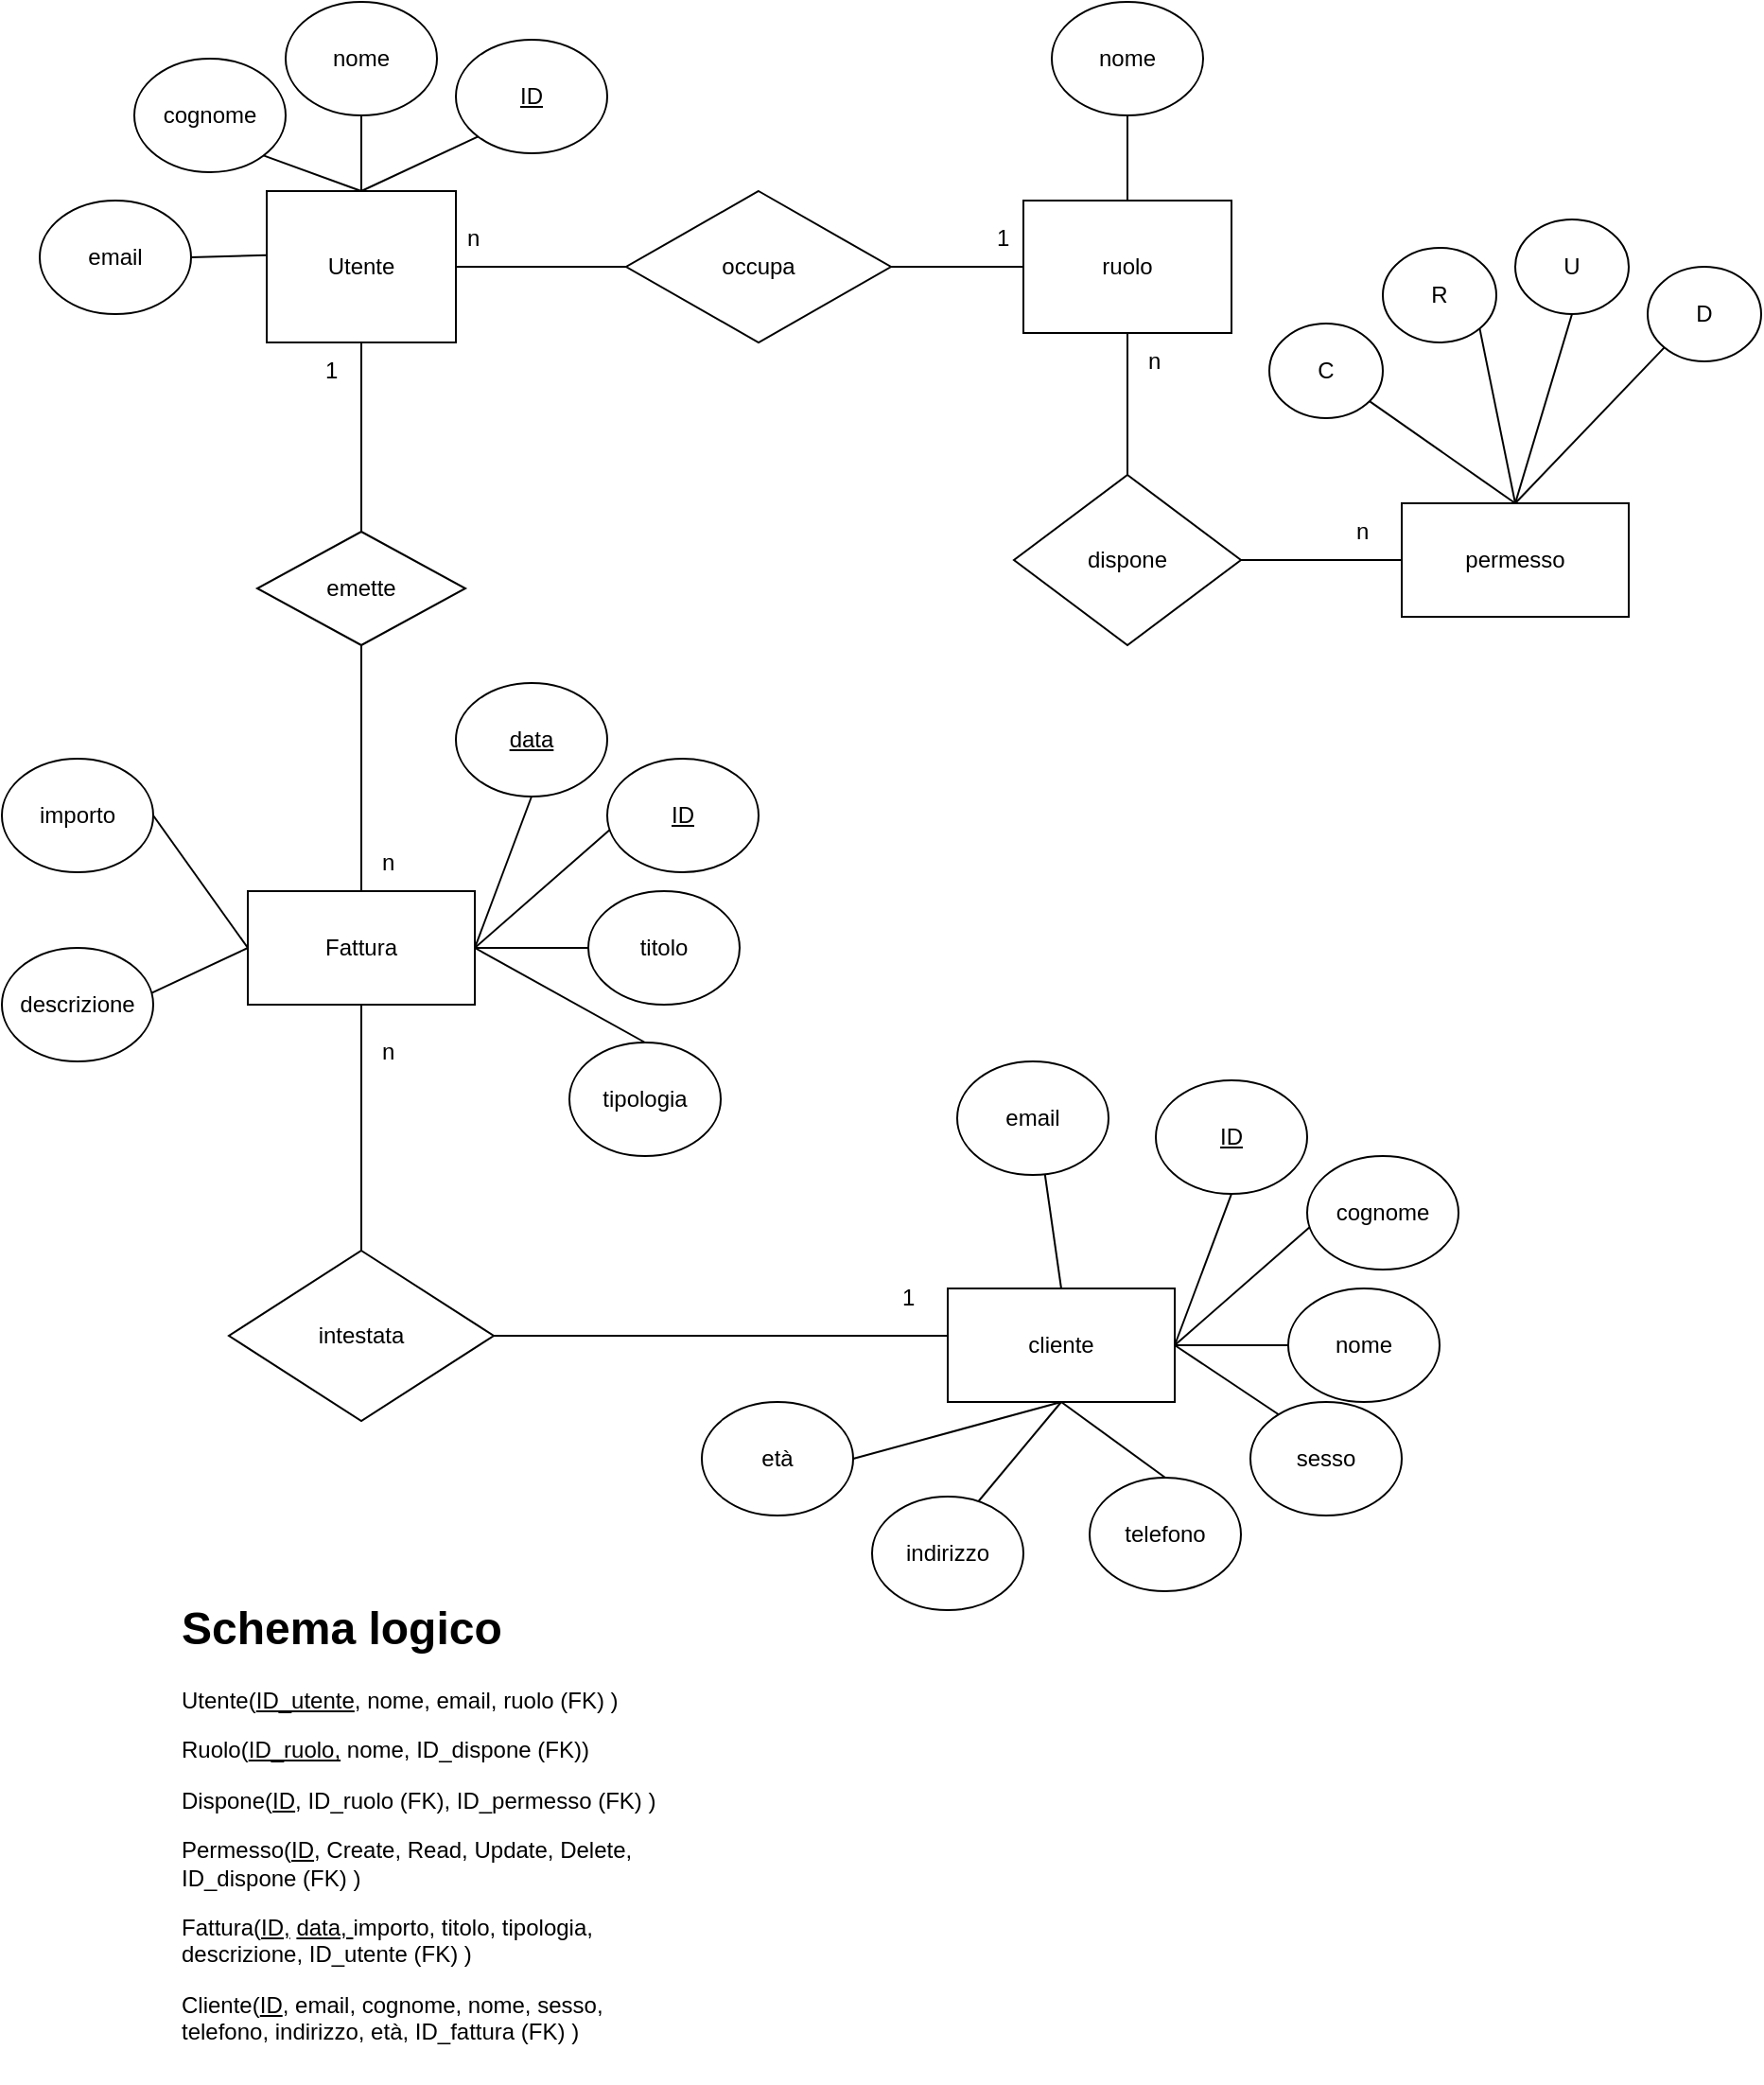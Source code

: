 <mxfile version="20.8.5" type="google"><diagram id="R2lEEEUBdFMjLlhIrx00" name="Page-1"><mxGraphModel grid="1" page="1" gridSize="10" guides="1" tooltips="1" connect="1" arrows="1" fold="1" pageScale="1" pageWidth="850" pageHeight="1100" math="0" shadow="0" extFonts="Permanent Marker^https://fonts.googleapis.com/css?family=Permanent+Marker"><root><mxCell id="0"/><mxCell id="1" parent="0"/><mxCell id="EKBfbG1-50Ia3zOXypD2-1" value="Utente" style="rounded=0;whiteSpace=wrap;html=1;" vertex="1" parent="1"><mxGeometry x="60" y="110" width="100" height="80" as="geometry"/></mxCell><mxCell id="EKBfbG1-50Ia3zOXypD2-2" value="occupa" style="rhombus;whiteSpace=wrap;html=1;" vertex="1" parent="1"><mxGeometry x="250" y="110" width="140" height="80" as="geometry"/></mxCell><mxCell id="EKBfbG1-50Ia3zOXypD2-4" value="ruolo" style="rounded=0;whiteSpace=wrap;html=1;" vertex="1" parent="1"><mxGeometry x="460" y="115" width="110" height="70" as="geometry"/></mxCell><mxCell id="EKBfbG1-50Ia3zOXypD2-6" value="dispone" style="rhombus;whiteSpace=wrap;html=1;" vertex="1" parent="1"><mxGeometry x="455" y="260" width="120" height="90" as="geometry"/></mxCell><mxCell id="EKBfbG1-50Ia3zOXypD2-8" value="permesso" style="rounded=0;whiteSpace=wrap;html=1;" vertex="1" parent="1"><mxGeometry x="660" y="275" width="120" height="60" as="geometry"/></mxCell><mxCell id="EKBfbG1-50Ia3zOXypD2-13" value="C" style="ellipse;whiteSpace=wrap;html=1;" vertex="1" parent="1"><mxGeometry x="590" y="180" width="60" height="50" as="geometry"/></mxCell><mxCell id="EKBfbG1-50Ia3zOXypD2-14" value="R" style="ellipse;whiteSpace=wrap;html=1;" vertex="1" parent="1"><mxGeometry x="650" y="140" width="60" height="50" as="geometry"/></mxCell><mxCell id="EKBfbG1-50Ia3zOXypD2-15" value="U" style="ellipse;whiteSpace=wrap;html=1;" vertex="1" parent="1"><mxGeometry x="720" y="125" width="60" height="50" as="geometry"/></mxCell><mxCell id="EKBfbG1-50Ia3zOXypD2-16" value="D" style="ellipse;whiteSpace=wrap;html=1;" vertex="1" parent="1"><mxGeometry x="790" y="150" width="60" height="50" as="geometry"/></mxCell><mxCell id="EKBfbG1-50Ia3zOXypD2-25" value="" style="endArrow=none;html=1;rounded=0;entryX=0.5;entryY=0;entryDx=0;entryDy=0;" edge="1" parent="1" source="EKBfbG1-50Ia3zOXypD2-13" target="EKBfbG1-50Ia3zOXypD2-8"><mxGeometry width="50" height="50" relative="1" as="geometry"><mxPoint x="510" y="250" as="sourcePoint"/><mxPoint x="560" y="200" as="targetPoint"/></mxGeometry></mxCell><mxCell id="EKBfbG1-50Ia3zOXypD2-26" value="" style="endArrow=none;html=1;rounded=0;exitX=0.5;exitY=1;exitDx=0;exitDy=0;entryX=0.5;entryY=0;entryDx=0;entryDy=0;" edge="1" parent="1" source="EKBfbG1-50Ia3zOXypD2-15" target="EKBfbG1-50Ia3zOXypD2-8"><mxGeometry width="50" height="50" relative="1" as="geometry"><mxPoint x="510" y="250" as="sourcePoint"/><mxPoint x="720" y="270" as="targetPoint"/></mxGeometry></mxCell><mxCell id="EKBfbG1-50Ia3zOXypD2-29" value="" style="endArrow=none;html=1;rounded=0;entryX=0.5;entryY=0;entryDx=0;entryDy=0;exitX=1;exitY=1;exitDx=0;exitDy=0;" edge="1" parent="1" source="EKBfbG1-50Ia3zOXypD2-14" target="EKBfbG1-50Ia3zOXypD2-8"><mxGeometry width="50" height="50" relative="1" as="geometry"><mxPoint x="510" y="250" as="sourcePoint"/><mxPoint x="560" y="200" as="targetPoint"/></mxGeometry></mxCell><mxCell id="EKBfbG1-50Ia3zOXypD2-31" value="" style="endArrow=none;html=1;rounded=0;exitX=0;exitY=1;exitDx=0;exitDy=0;entryX=0.5;entryY=0;entryDx=0;entryDy=0;" edge="1" parent="1" source="EKBfbG1-50Ia3zOXypD2-16" target="EKBfbG1-50Ia3zOXypD2-8"><mxGeometry width="50" height="50" relative="1" as="geometry"><mxPoint x="750" y="175" as="sourcePoint"/><mxPoint x="720" y="280" as="targetPoint"/></mxGeometry></mxCell><mxCell id="EKBfbG1-50Ia3zOXypD2-32" value="" style="endArrow=none;html=1;rounded=0;entryX=0.5;entryY=0;entryDx=0;entryDy=0;" edge="1" parent="1" target="EKBfbG1-50Ia3zOXypD2-4"><mxGeometry width="50" height="50" relative="1" as="geometry"><mxPoint x="515" y="70" as="sourcePoint"/><mxPoint x="590" y="140" as="targetPoint"/></mxGeometry></mxCell><mxCell id="EKBfbG1-50Ia3zOXypD2-33" value="nome" style="ellipse;whiteSpace=wrap;html=1;" vertex="1" parent="1"><mxGeometry x="475" y="10" width="80" height="60" as="geometry"/></mxCell><mxCell id="EKBfbG1-50Ia3zOXypD2-35" value="emette" style="rhombus;whiteSpace=wrap;html=1;" vertex="1" parent="1"><mxGeometry x="55" y="290" width="110" height="60" as="geometry"/></mxCell><mxCell id="EKBfbG1-50Ia3zOXypD2-37" value="" style="endArrow=none;html=1;rounded=0;entryX=0.5;entryY=1;entryDx=0;entryDy=0;exitX=0.5;exitY=0;exitDx=0;exitDy=0;" edge="1" parent="1" source="EKBfbG1-50Ia3zOXypD2-35" target="EKBfbG1-50Ia3zOXypD2-1"><mxGeometry width="50" height="50" relative="1" as="geometry"><mxPoint x="330" y="410" as="sourcePoint"/><mxPoint x="380" y="360" as="targetPoint"/></mxGeometry></mxCell><mxCell id="EKBfbG1-50Ia3zOXypD2-38" value="Fattura" style="rounded=0;whiteSpace=wrap;html=1;" vertex="1" parent="1"><mxGeometry x="50" y="480" width="120" height="60" as="geometry"/></mxCell><mxCell id="EKBfbG1-50Ia3zOXypD2-39" value="" style="endArrow=none;html=1;rounded=0;entryX=0.5;entryY=1;entryDx=0;entryDy=0;exitX=0.5;exitY=0;exitDx=0;exitDy=0;" edge="1" parent="1" source="EKBfbG1-50Ia3zOXypD2-38" target="EKBfbG1-50Ia3zOXypD2-35"><mxGeometry width="50" height="50" relative="1" as="geometry"><mxPoint x="330" y="410" as="sourcePoint"/><mxPoint x="380" y="360" as="targetPoint"/></mxGeometry></mxCell><mxCell id="EKBfbG1-50Ia3zOXypD2-40" value="" style="endArrow=none;html=1;rounded=0;exitX=1;exitY=0.5;exitDx=0;exitDy=0;" edge="1" parent="1" source="EKBfbG1-50Ia3zOXypD2-38"><mxGeometry width="50" height="50" relative="1" as="geometry"><mxPoint x="370" y="490" as="sourcePoint"/><mxPoint x="250" y="440" as="targetPoint"/></mxGeometry></mxCell><mxCell id="EKBfbG1-50Ia3zOXypD2-41" value="" style="endArrow=none;html=1;rounded=0;exitX=1;exitY=0.5;exitDx=0;exitDy=0;" edge="1" parent="1" source="EKBfbG1-50Ia3zOXypD2-38"><mxGeometry width="50" height="50" relative="1" as="geometry"><mxPoint x="180" y="520" as="sourcePoint"/><mxPoint x="240" y="510" as="targetPoint"/></mxGeometry></mxCell><mxCell id="EKBfbG1-50Ia3zOXypD2-42" value="" style="endArrow=none;html=1;rounded=0;exitX=1;exitY=0.5;exitDx=0;exitDy=0;entryX=0.5;entryY=0;entryDx=0;entryDy=0;" edge="1" parent="1" source="EKBfbG1-50Ia3zOXypD2-38" target="EKBfbG1-50Ia3zOXypD2-47"><mxGeometry width="50" height="50" relative="1" as="geometry"><mxPoint x="180" y="520" as="sourcePoint"/><mxPoint x="230" y="550" as="targetPoint"/></mxGeometry></mxCell><mxCell id="EKBfbG1-50Ia3zOXypD2-44" value="" style="endArrow=none;html=1;rounded=0;entryX=0.5;entryY=1;entryDx=0;entryDy=0;" edge="1" parent="1" target="EKBfbG1-50Ia3zOXypD2-38"><mxGeometry width="50" height="50" relative="1" as="geometry"><mxPoint x="110" y="670" as="sourcePoint"/><mxPoint x="420" y="440" as="targetPoint"/></mxGeometry></mxCell><mxCell id="EKBfbG1-50Ia3zOXypD2-45" value="&lt;u&gt;ID&lt;/u&gt;" style="ellipse;whiteSpace=wrap;html=1;" vertex="1" parent="1"><mxGeometry x="240" y="410" width="80" height="60" as="geometry"/></mxCell><mxCell id="EKBfbG1-50Ia3zOXypD2-46" value="titolo" style="ellipse;whiteSpace=wrap;html=1;" vertex="1" parent="1"><mxGeometry x="230" y="480" width="80" height="60" as="geometry"/></mxCell><mxCell id="EKBfbG1-50Ia3zOXypD2-47" value="tipologia" style="ellipse;whiteSpace=wrap;html=1;" vertex="1" parent="1"><mxGeometry x="220" y="560" width="80" height="60" as="geometry"/></mxCell><mxCell id="EKBfbG1-50Ia3zOXypD2-48" value="&lt;u&gt;data&lt;/u&gt;" style="ellipse;whiteSpace=wrap;html=1;" vertex="1" parent="1"><mxGeometry x="160" y="370" width="80" height="60" as="geometry"/></mxCell><mxCell id="EKBfbG1-50Ia3zOXypD2-52" value="importo" style="ellipse;whiteSpace=wrap;html=1;" vertex="1" parent="1"><mxGeometry x="-80" y="410" width="80" height="60" as="geometry"/></mxCell><mxCell id="EKBfbG1-50Ia3zOXypD2-53" value="descrizione" style="ellipse;whiteSpace=wrap;html=1;" vertex="1" parent="1"><mxGeometry x="-80" y="510" width="80" height="60" as="geometry"/></mxCell><mxCell id="EKBfbG1-50Ia3zOXypD2-54" value="" style="endArrow=none;html=1;rounded=0;entryX=0.5;entryY=1;entryDx=0;entryDy=0;exitX=1;exitY=0.5;exitDx=0;exitDy=0;" edge="1" parent="1" source="EKBfbG1-50Ia3zOXypD2-38" target="EKBfbG1-50Ia3zOXypD2-48"><mxGeometry width="50" height="50" relative="1" as="geometry"><mxPoint x="100" y="490" as="sourcePoint"/><mxPoint x="150" y="440" as="targetPoint"/></mxGeometry></mxCell><mxCell id="EKBfbG1-50Ia3zOXypD2-55" value="intestata" style="rhombus;whiteSpace=wrap;html=1;" vertex="1" parent="1"><mxGeometry x="40" y="670" width="140" height="90" as="geometry"/></mxCell><mxCell id="EKBfbG1-50Ia3zOXypD2-56" value="" style="endArrow=none;html=1;rounded=0;entryX=1;entryY=0.5;entryDx=0;entryDy=0;" edge="1" parent="1" target="EKBfbG1-50Ia3zOXypD2-55"><mxGeometry width="50" height="50" relative="1" as="geometry"><mxPoint x="420" y="715" as="sourcePoint"/><mxPoint x="150" y="440" as="targetPoint"/></mxGeometry></mxCell><mxCell id="EKBfbG1-50Ia3zOXypD2-57" value="cliente" style="rounded=0;whiteSpace=wrap;html=1;" vertex="1" parent="1"><mxGeometry x="420" y="690" width="120" height="60" as="geometry"/></mxCell><mxCell id="EKBfbG1-50Ia3zOXypD2-58" value="" style="endArrow=none;html=1;rounded=0;exitX=1;exitY=0.5;exitDx=0;exitDy=0;" edge="1" parent="1" source="EKBfbG1-50Ia3zOXypD2-57"><mxGeometry width="50" height="50" relative="1" as="geometry"><mxPoint x="740" y="700" as="sourcePoint"/><mxPoint x="620" y="650" as="targetPoint"/></mxGeometry></mxCell><mxCell id="EKBfbG1-50Ia3zOXypD2-59" value="" style="endArrow=none;html=1;rounded=0;exitX=1;exitY=0.5;exitDx=0;exitDy=0;" edge="1" parent="1" source="EKBfbG1-50Ia3zOXypD2-57"><mxGeometry width="50" height="50" relative="1" as="geometry"><mxPoint x="550" y="730" as="sourcePoint"/><mxPoint x="610" y="720" as="targetPoint"/></mxGeometry></mxCell><mxCell id="EKBfbG1-50Ia3zOXypD2-60" value="" style="endArrow=none;html=1;rounded=0;exitX=1;exitY=0.5;exitDx=0;exitDy=0;" edge="1" parent="1" source="EKBfbG1-50Ia3zOXypD2-57"><mxGeometry width="50" height="50" relative="1" as="geometry"><mxPoint x="550" y="730" as="sourcePoint"/><mxPoint x="600" y="760" as="targetPoint"/></mxGeometry></mxCell><mxCell id="EKBfbG1-50Ia3zOXypD2-61" value="cognome" style="ellipse;whiteSpace=wrap;html=1;" vertex="1" parent="1"><mxGeometry x="610" y="620" width="80" height="60" as="geometry"/></mxCell><mxCell id="EKBfbG1-50Ia3zOXypD2-62" value="nome" style="ellipse;whiteSpace=wrap;html=1;" vertex="1" parent="1"><mxGeometry x="600" y="690" width="80" height="60" as="geometry"/></mxCell><mxCell id="EKBfbG1-50Ia3zOXypD2-63" value="sesso" style="ellipse;whiteSpace=wrap;html=1;" vertex="1" parent="1"><mxGeometry x="580" y="750" width="80" height="60" as="geometry"/></mxCell><mxCell id="EKBfbG1-50Ia3zOXypD2-64" value="&lt;u&gt;ID&lt;/u&gt;" style="ellipse;whiteSpace=wrap;html=1;" vertex="1" parent="1"><mxGeometry x="530" y="580" width="80" height="60" as="geometry"/></mxCell><mxCell id="EKBfbG1-50Ia3zOXypD2-65" value="" style="endArrow=none;html=1;rounded=0;entryX=0.5;entryY=1;entryDx=0;entryDy=0;" edge="1" parent="1" target="EKBfbG1-50Ia3zOXypD2-57"><mxGeometry width="50" height="50" relative="1" as="geometry"><mxPoint x="430" y="810" as="sourcePoint"/><mxPoint x="790" y="650" as="targetPoint"/></mxGeometry></mxCell><mxCell id="EKBfbG1-50Ia3zOXypD2-66" value="" style="endArrow=none;html=1;rounded=0;entryX=0.5;entryY=1;entryDx=0;entryDy=0;exitX=1;exitY=0.5;exitDx=0;exitDy=0;" edge="1" parent="1" source="EKBfbG1-50Ia3zOXypD2-67" target="EKBfbG1-50Ia3zOXypD2-57"><mxGeometry width="50" height="50" relative="1" as="geometry"><mxPoint x="400" y="800" as="sourcePoint"/><mxPoint x="490" y="760" as="targetPoint"/></mxGeometry></mxCell><mxCell id="EKBfbG1-50Ia3zOXypD2-67" value="età" style="ellipse;whiteSpace=wrap;html=1;" vertex="1" parent="1"><mxGeometry x="290" y="750" width="80" height="60" as="geometry"/></mxCell><mxCell id="EKBfbG1-50Ia3zOXypD2-68" value="" style="endArrow=none;html=1;rounded=0;entryX=0.5;entryY=1;entryDx=0;entryDy=0;exitX=1;exitY=0.5;exitDx=0;exitDy=0;" edge="1" parent="1" source="EKBfbG1-50Ia3zOXypD2-57" target="EKBfbG1-50Ia3zOXypD2-64"><mxGeometry width="50" height="50" relative="1" as="geometry"><mxPoint x="470" y="700" as="sourcePoint"/><mxPoint x="520" y="650" as="targetPoint"/></mxGeometry></mxCell><mxCell id="EKBfbG1-50Ia3zOXypD2-69" value="indirizzo" style="ellipse;whiteSpace=wrap;html=1;" vertex="1" parent="1"><mxGeometry x="380" y="800" width="80" height="60" as="geometry"/></mxCell><mxCell id="EKBfbG1-50Ia3zOXypD2-70" value="" style="endArrow=none;html=1;rounded=0;entryX=0.5;entryY=0;entryDx=0;entryDy=0;" edge="1" parent="1" target="EKBfbG1-50Ia3zOXypD2-57"><mxGeometry width="50" height="50" relative="1" as="geometry"><mxPoint x="470" y="620" as="sourcePoint"/><mxPoint x="400" y="440" as="targetPoint"/></mxGeometry></mxCell><mxCell id="EKBfbG1-50Ia3zOXypD2-73" value="email" style="ellipse;whiteSpace=wrap;html=1;" vertex="1" parent="1"><mxGeometry x="425" y="570" width="80" height="60" as="geometry"/></mxCell><mxCell id="EKBfbG1-50Ia3zOXypD2-74" value="telefono" style="ellipse;whiteSpace=wrap;html=1;" vertex="1" parent="1"><mxGeometry x="495" y="790" width="80" height="60" as="geometry"/></mxCell><mxCell id="EKBfbG1-50Ia3zOXypD2-75" value="" style="endArrow=none;html=1;rounded=0;entryX=0.5;entryY=1;entryDx=0;entryDy=0;exitX=0.5;exitY=0;exitDx=0;exitDy=0;" edge="1" parent="1" source="EKBfbG1-50Ia3zOXypD2-74" target="EKBfbG1-50Ia3zOXypD2-57"><mxGeometry width="50" height="50" relative="1" as="geometry"><mxPoint x="350" y="490" as="sourcePoint"/><mxPoint x="400" y="440" as="targetPoint"/></mxGeometry></mxCell><mxCell id="EKBfbG1-50Ia3zOXypD2-76" value="" style="endArrow=none;html=1;rounded=0;exitX=1;exitY=0.5;exitDx=0;exitDy=0;entryX=0;entryY=0.5;entryDx=0;entryDy=0;" edge="1" parent="1" source="EKBfbG1-50Ia3zOXypD2-1" target="EKBfbG1-50Ia3zOXypD2-2"><mxGeometry width="50" height="50" relative="1" as="geometry"><mxPoint x="290" y="320" as="sourcePoint"/><mxPoint x="340" y="270" as="targetPoint"/></mxGeometry></mxCell><mxCell id="EKBfbG1-50Ia3zOXypD2-79" value="" style="endArrow=none;html=1;rounded=0;exitX=0.5;exitY=0;exitDx=0;exitDy=0;entryX=0.5;entryY=1;entryDx=0;entryDy=0;" edge="1" parent="1" source="EKBfbG1-50Ia3zOXypD2-6" target="EKBfbG1-50Ia3zOXypD2-4"><mxGeometry width="50" height="50" relative="1" as="geometry"><mxPoint x="180" y="170" as="sourcePoint"/><mxPoint x="270" y="170" as="targetPoint"/></mxGeometry></mxCell><mxCell id="EKBfbG1-50Ia3zOXypD2-80" value="" style="endArrow=none;html=1;rounded=0;exitX=1;exitY=0.5;exitDx=0;exitDy=0;entryX=0;entryY=0.5;entryDx=0;entryDy=0;" edge="1" parent="1" source="EKBfbG1-50Ia3zOXypD2-6" target="EKBfbG1-50Ia3zOXypD2-8"><mxGeometry width="50" height="50" relative="1" as="geometry"><mxPoint x="540" y="410" as="sourcePoint"/><mxPoint x="630" y="410" as="targetPoint"/></mxGeometry></mxCell><mxCell id="EKBfbG1-50Ia3zOXypD2-81" value="" style="endArrow=none;html=1;rounded=0;entryX=0;entryY=0.5;entryDx=0;entryDy=0;exitX=1;exitY=0.5;exitDx=0;exitDy=0;" edge="1" parent="1" source="EKBfbG1-50Ia3zOXypD2-2" target="EKBfbG1-50Ia3zOXypD2-4"><mxGeometry width="50" height="50" relative="1" as="geometry"><mxPoint x="290" y="320" as="sourcePoint"/><mxPoint x="340" y="270" as="targetPoint"/></mxGeometry></mxCell><mxCell id="EKBfbG1-50Ia3zOXypD2-82" value="1" style="text;strokeColor=none;fillColor=none;align=left;verticalAlign=middle;spacingLeft=4;spacingRight=4;overflow=hidden;points=[[0,0.5],[1,0.5]];portConstraint=eastwest;rotatable=0;whiteSpace=wrap;html=1;" vertex="1" parent="1"><mxGeometry x="440" y="120" width="80" height="30" as="geometry"/></mxCell><mxCell id="EKBfbG1-50Ia3zOXypD2-83" value="n" style="text;strokeColor=none;fillColor=none;align=left;verticalAlign=middle;spacingLeft=4;spacingRight=4;overflow=hidden;points=[[0,0.5],[1,0.5]];portConstraint=eastwest;rotatable=0;whiteSpace=wrap;html=1;" vertex="1" parent="1"><mxGeometry x="160" y="120" width="80" height="30" as="geometry"/></mxCell><mxCell id="EKBfbG1-50Ia3zOXypD2-84" value="n" style="text;strokeColor=none;fillColor=none;align=left;verticalAlign=middle;spacingLeft=4;spacingRight=4;overflow=hidden;points=[[0,0.5],[1,0.5]];portConstraint=eastwest;rotatable=0;whiteSpace=wrap;html=1;" vertex="1" parent="1"><mxGeometry x="630" y="275" width="80" height="30" as="geometry"/></mxCell><mxCell id="EKBfbG1-50Ia3zOXypD2-85" value="n" style="text;strokeColor=none;fillColor=none;align=left;verticalAlign=middle;spacingLeft=4;spacingRight=4;overflow=hidden;points=[[0,0.5],[1,0.5]];portConstraint=eastwest;rotatable=0;whiteSpace=wrap;html=1;" vertex="1" parent="1"><mxGeometry x="520" y="185" width="80" height="30" as="geometry"/></mxCell><mxCell id="EKBfbG1-50Ia3zOXypD2-86" value="n" style="text;strokeColor=none;fillColor=none;align=left;verticalAlign=middle;spacingLeft=4;spacingRight=4;overflow=hidden;points=[[0,0.5],[1,0.5]];portConstraint=eastwest;rotatable=0;whiteSpace=wrap;html=1;" vertex="1" parent="1"><mxGeometry x="115" y="450" width="25" height="30" as="geometry"/></mxCell><mxCell id="EKBfbG1-50Ia3zOXypD2-87" value="1" style="text;strokeColor=none;fillColor=none;align=left;verticalAlign=middle;spacingLeft=4;spacingRight=4;overflow=hidden;points=[[0,0.5],[1,0.5]];portConstraint=eastwest;rotatable=0;whiteSpace=wrap;html=1;" vertex="1" parent="1"><mxGeometry x="85" y="190" width="20" height="30" as="geometry"/></mxCell><mxCell id="EKBfbG1-50Ia3zOXypD2-91" value="n" style="text;strokeColor=none;fillColor=none;align=left;verticalAlign=middle;spacingLeft=4;spacingRight=4;overflow=hidden;points=[[0,0.5],[1,0.5]];portConstraint=eastwest;rotatable=0;whiteSpace=wrap;html=1;" vertex="1" parent="1"><mxGeometry x="115" y="550" width="20" height="30" as="geometry"/></mxCell><mxCell id="EKBfbG1-50Ia3zOXypD2-92" value="1" style="text;strokeColor=none;fillColor=none;align=left;verticalAlign=middle;spacingLeft=4;spacingRight=4;overflow=hidden;points=[[0,0.5],[1,0.5]];portConstraint=eastwest;rotatable=0;whiteSpace=wrap;html=1;" vertex="1" parent="1"><mxGeometry x="390" y="680" width="20" height="30" as="geometry"/></mxCell><mxCell id="EKBfbG1-50Ia3zOXypD2-95" value="&lt;u&gt;ID&lt;/u&gt;" style="ellipse;whiteSpace=wrap;html=1;" vertex="1" parent="1"><mxGeometry x="160" y="30" width="80" height="60" as="geometry"/></mxCell><mxCell id="EKBfbG1-50Ia3zOXypD2-97" value="nome" style="ellipse;whiteSpace=wrap;html=1;" vertex="1" parent="1"><mxGeometry x="70" y="10" width="80" height="60" as="geometry"/></mxCell><mxCell id="EKBfbG1-50Ia3zOXypD2-98" value="cognome" style="ellipse;whiteSpace=wrap;html=1;" vertex="1" parent="1"><mxGeometry x="-10" y="40" width="80" height="60" as="geometry"/></mxCell><mxCell id="EKBfbG1-50Ia3zOXypD2-105" value="" style="endArrow=none;html=1;rounded=0;entryX=1;entryY=0.5;entryDx=0;entryDy=0;exitX=0;exitY=0.5;exitDx=0;exitDy=0;" edge="1" parent="1" source="EKBfbG1-50Ia3zOXypD2-38" target="EKBfbG1-50Ia3zOXypD2-52"><mxGeometry width="50" height="50" relative="1" as="geometry"><mxPoint x="470" y="440" as="sourcePoint"/><mxPoint x="520" y="390" as="targetPoint"/></mxGeometry></mxCell><mxCell id="EKBfbG1-50Ia3zOXypD2-106" value="" style="endArrow=none;html=1;rounded=0;exitX=0;exitY=0.5;exitDx=0;exitDy=0;entryX=0.99;entryY=0.397;entryDx=0;entryDy=0;entryPerimeter=0;" edge="1" parent="1" source="EKBfbG1-50Ia3zOXypD2-38" target="EKBfbG1-50Ia3zOXypD2-53"><mxGeometry width="50" height="50" relative="1" as="geometry"><mxPoint x="470" y="440" as="sourcePoint"/><mxPoint x="520" y="390" as="targetPoint"/></mxGeometry></mxCell><mxCell id="EKBfbG1-50Ia3zOXypD2-107" value="" style="endArrow=none;html=1;rounded=0;entryX=0.5;entryY=1;entryDx=0;entryDy=0;exitX=0.5;exitY=0;exitDx=0;exitDy=0;" edge="1" parent="1" source="EKBfbG1-50Ia3zOXypD2-1" target="EKBfbG1-50Ia3zOXypD2-97"><mxGeometry width="50" height="50" relative="1" as="geometry"><mxPoint x="470" y="270" as="sourcePoint"/><mxPoint x="520" y="220" as="targetPoint"/></mxGeometry></mxCell><mxCell id="EKBfbG1-50Ia3zOXypD2-109" value="&lt;h1&gt;Schema logico&lt;/h1&gt;&lt;p&gt;Utente(&lt;u&gt;ID_utente&lt;/u&gt;, nome, email, ruolo (FK) )&lt;/p&gt;&lt;p&gt;Ruolo(&lt;u&gt;ID_ruolo,&lt;/u&gt;&amp;nbsp;nome, ID_dispone (FK))&lt;/p&gt;&lt;p&gt;Dispone(&lt;u&gt;ID&lt;/u&gt;, ID_ruolo (FK), ID_permesso (FK) )&lt;/p&gt;&lt;p&gt;Permesso(&lt;u&gt;ID&lt;/u&gt;, Create, Read, Update, Delete, ID_dispone (FK) )&lt;/p&gt;&lt;p&gt;Fattura(&lt;u&gt;ID,&lt;/u&gt; &lt;u&gt;data, &lt;/u&gt;importo, titolo, tipologia, descrizione, ID_utente (FK) )&lt;/p&gt;&lt;p&gt;Cliente(&lt;u&gt;ID&lt;/u&gt;, email, cognome, nome, sesso, telefono, indirizzo, età, ID_fattura (FK) )&lt;/p&gt;" style="text;html=1;strokeColor=none;fillColor=none;spacing=5;spacingTop=-20;whiteSpace=wrap;overflow=hidden;rounded=0;" vertex="1" parent="1"><mxGeometry x="10" y="850" width="280" height="260" as="geometry"/></mxCell><mxCell id="EKBfbG1-50Ia3zOXypD2-111" value="email" style="ellipse;whiteSpace=wrap;html=1;" vertex="1" parent="1"><mxGeometry x="-60" y="115" width="80" height="60" as="geometry"/></mxCell><mxCell id="EKBfbG1-50Ia3zOXypD2-112" value="" style="endArrow=none;html=1;rounded=0;entryX=1;entryY=0.5;entryDx=0;entryDy=0;exitX=0;exitY=0.423;exitDx=0;exitDy=0;exitPerimeter=0;" edge="1" parent="1" source="EKBfbG1-50Ia3zOXypD2-1" target="EKBfbG1-50Ia3zOXypD2-111"><mxGeometry width="50" height="50" relative="1" as="geometry"><mxPoint x="470" y="190" as="sourcePoint"/><mxPoint x="520" y="140" as="targetPoint"/></mxGeometry></mxCell><mxCell id="EKBfbG1-50Ia3zOXypD2-113" value="" style="endArrow=none;html=1;rounded=0;entryX=0.5;entryY=0;entryDx=0;entryDy=0;exitX=0;exitY=1;exitDx=0;exitDy=0;" edge="1" parent="1" source="EKBfbG1-50Ia3zOXypD2-95" target="EKBfbG1-50Ia3zOXypD2-1"><mxGeometry width="50" height="50" relative="1" as="geometry"><mxPoint x="470" y="190" as="sourcePoint"/><mxPoint x="520" y="140" as="targetPoint"/></mxGeometry></mxCell><mxCell id="EKBfbG1-50Ia3zOXypD2-114" value="" style="endArrow=none;html=1;rounded=0;entryX=1;entryY=1;entryDx=0;entryDy=0;exitX=0.5;exitY=0;exitDx=0;exitDy=0;" edge="1" parent="1" source="EKBfbG1-50Ia3zOXypD2-1" target="EKBfbG1-50Ia3zOXypD2-98"><mxGeometry width="50" height="50" relative="1" as="geometry"><mxPoint x="470" y="190" as="sourcePoint"/><mxPoint x="520" y="140" as="targetPoint"/></mxGeometry></mxCell></root></mxGraphModel></diagram></mxfile>